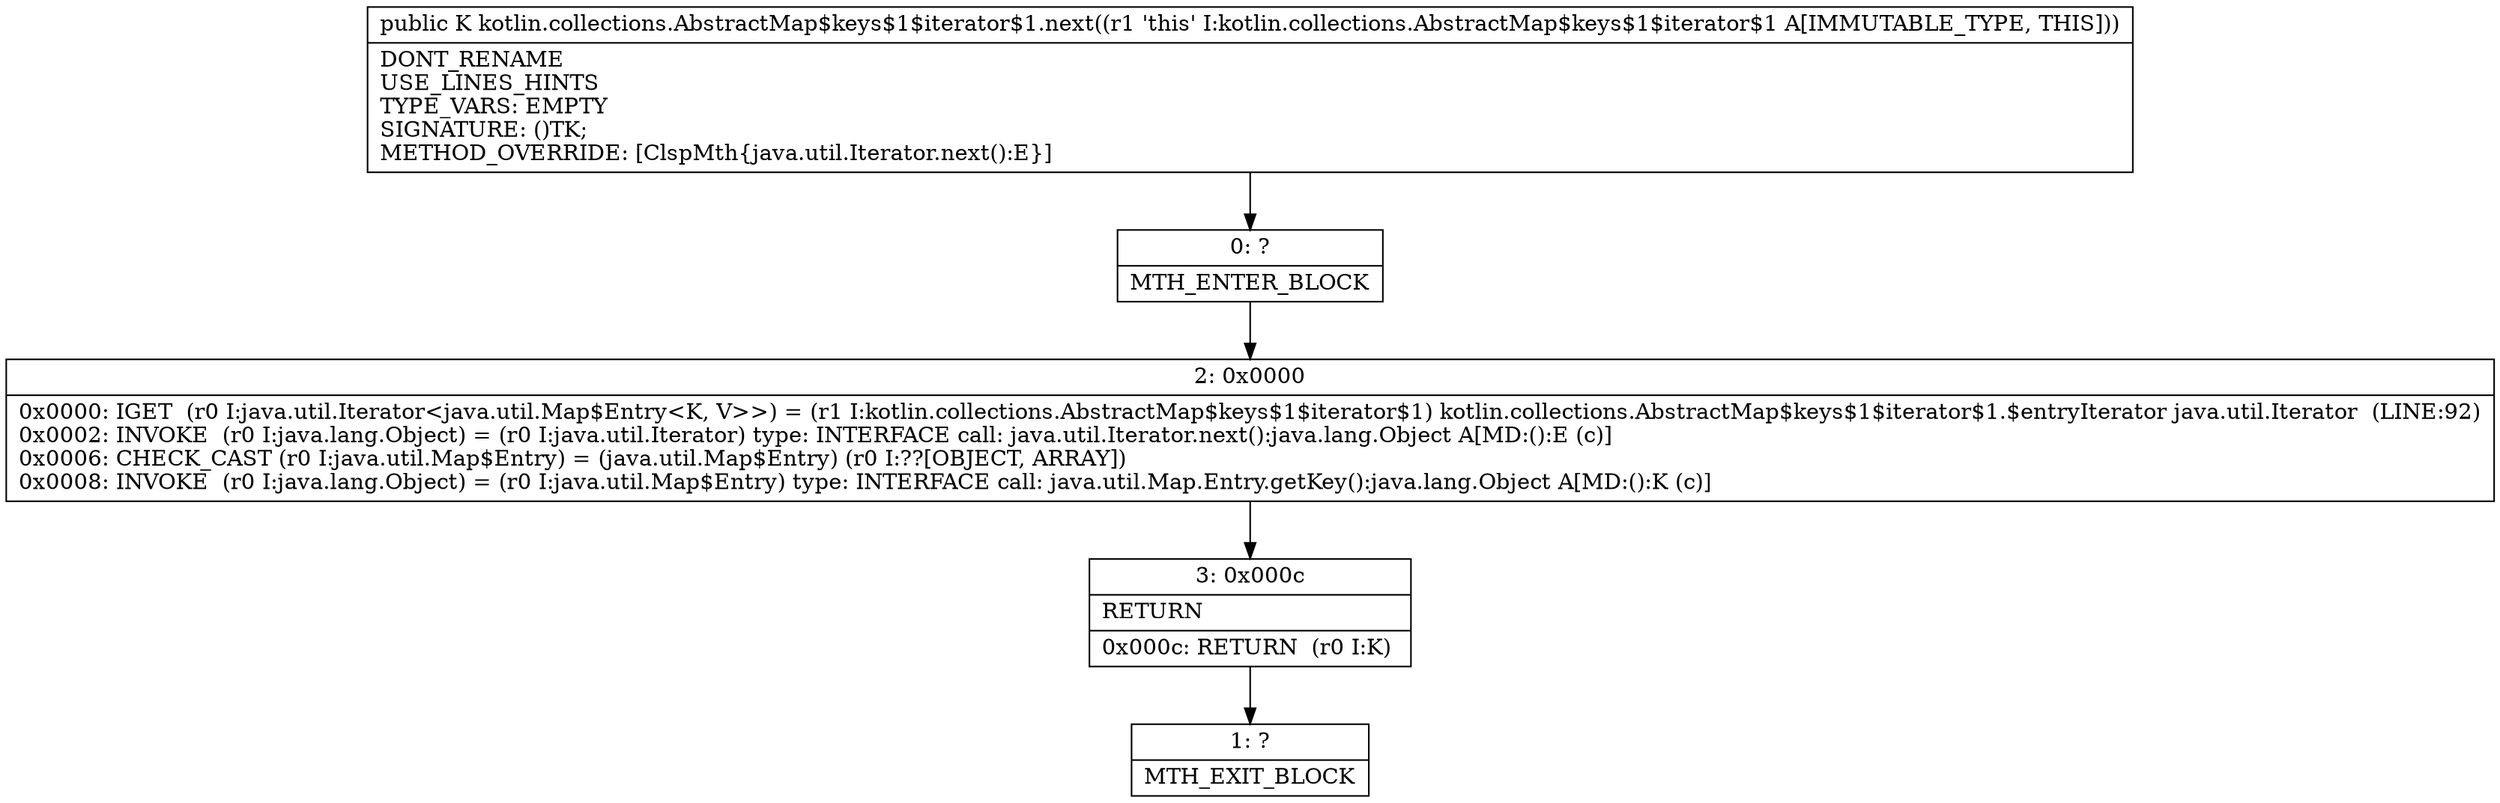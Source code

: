 digraph "CFG forkotlin.collections.AbstractMap$keys$1$iterator$1.next()Ljava\/lang\/Object;" {
Node_0 [shape=record,label="{0\:\ ?|MTH_ENTER_BLOCK\l}"];
Node_2 [shape=record,label="{2\:\ 0x0000|0x0000: IGET  (r0 I:java.util.Iterator\<java.util.Map$Entry\<K, V\>\>) = (r1 I:kotlin.collections.AbstractMap$keys$1$iterator$1) kotlin.collections.AbstractMap$keys$1$iterator$1.$entryIterator java.util.Iterator  (LINE:92)\l0x0002: INVOKE  (r0 I:java.lang.Object) = (r0 I:java.util.Iterator) type: INTERFACE call: java.util.Iterator.next():java.lang.Object A[MD:():E (c)]\l0x0006: CHECK_CAST (r0 I:java.util.Map$Entry) = (java.util.Map$Entry) (r0 I:??[OBJECT, ARRAY]) \l0x0008: INVOKE  (r0 I:java.lang.Object) = (r0 I:java.util.Map$Entry) type: INTERFACE call: java.util.Map.Entry.getKey():java.lang.Object A[MD:():K (c)]\l}"];
Node_3 [shape=record,label="{3\:\ 0x000c|RETURN\l|0x000c: RETURN  (r0 I:K) \l}"];
Node_1 [shape=record,label="{1\:\ ?|MTH_EXIT_BLOCK\l}"];
MethodNode[shape=record,label="{public K kotlin.collections.AbstractMap$keys$1$iterator$1.next((r1 'this' I:kotlin.collections.AbstractMap$keys$1$iterator$1 A[IMMUTABLE_TYPE, THIS]))  | DONT_RENAME\lUSE_LINES_HINTS\lTYPE_VARS: EMPTY\lSIGNATURE: ()TK;\lMETHOD_OVERRIDE: [ClspMth\{java.util.Iterator.next():E\}]\l}"];
MethodNode -> Node_0;Node_0 -> Node_2;
Node_2 -> Node_3;
Node_3 -> Node_1;
}


